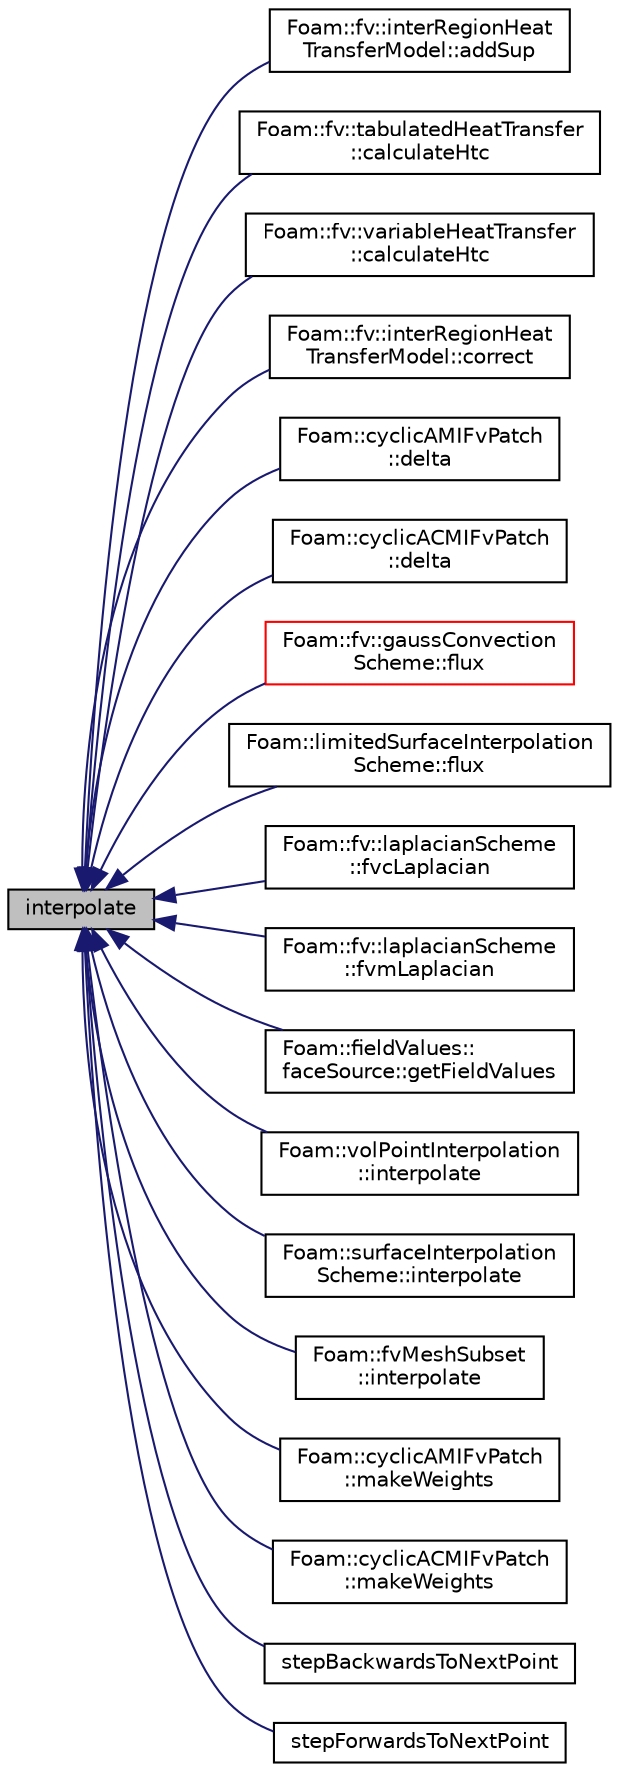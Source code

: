 digraph "interpolate"
{
  bgcolor="transparent";
  edge [fontname="Helvetica",fontsize="10",labelfontname="Helvetica",labelfontsize="10"];
  node [fontname="Helvetica",fontsize="10",shape=record];
  rankdir="LR";
  Node1 [label="interpolate",height=0.2,width=0.4,color="black", fillcolor="grey75", style="filled", fontcolor="black"];
  Node1 -> Node2 [dir="back",color="midnightblue",fontsize="10",style="solid",fontname="Helvetica"];
  Node2 [label="Foam::fv::interRegionHeat\lTransferModel::addSup",height=0.2,width=0.4,color="black",URL="$a01154.html#a9c3a3fc9e70c143a42b667f4c9485ec3",tooltip="Source term to energy equation. "];
  Node1 -> Node3 [dir="back",color="midnightblue",fontsize="10",style="solid",fontname="Helvetica"];
  Node3 [label="Foam::fv::tabulatedHeatTransfer\l::calculateHtc",height=0.2,width=0.4,color="black",URL="$a02544.html#ad1e0eb55111b46476f96087eb6869bf6",tooltip="Calculate the heat transfer coefficient. "];
  Node1 -> Node4 [dir="back",color="midnightblue",fontsize="10",style="solid",fontname="Helvetica"];
  Node4 [label="Foam::fv::variableHeatTransfer\l::calculateHtc",height=0.2,width=0.4,color="black",URL="$a02773.html#ad1e0eb55111b46476f96087eb6869bf6",tooltip="Calculate the heat transfer coefficient. "];
  Node1 -> Node5 [dir="back",color="midnightblue",fontsize="10",style="solid",fontname="Helvetica"];
  Node5 [label="Foam::fv::interRegionHeat\lTransferModel::correct",height=0.2,width=0.4,color="black",URL="$a01154.html#a3ae44b28050c3aa494c1d8e18cf618c1",tooltip="Correct to calculate the inter-region heat transfer coefficient. "];
  Node1 -> Node6 [dir="back",color="midnightblue",fontsize="10",style="solid",fontname="Helvetica"];
  Node6 [label="Foam::cyclicAMIFvPatch\l::delta",height=0.2,width=0.4,color="black",URL="$a00459.html#a7a789bc5f9f58b359455dee1b4f85950",tooltip="Return delta (P to N) vectors across coupled patch. "];
  Node1 -> Node7 [dir="back",color="midnightblue",fontsize="10",style="solid",fontname="Helvetica"];
  Node7 [label="Foam::cyclicACMIFvPatch\l::delta",height=0.2,width=0.4,color="black",URL="$a00449.html#a7a789bc5f9f58b359455dee1b4f85950",tooltip="Return delta (P to N) vectors across coupled patch. "];
  Node1 -> Node8 [dir="back",color="midnightblue",fontsize="10",style="solid",fontname="Helvetica"];
  Node8 [label="Foam::fv::gaussConvection\lScheme::flux",height=0.2,width=0.4,color="red",URL="$a00895.html#aa7c4ce4a2accb693290511e81b0427ac"];
  Node1 -> Node9 [dir="back",color="midnightblue",fontsize="10",style="solid",fontname="Helvetica"];
  Node9 [label="Foam::limitedSurfaceInterpolation\lScheme::flux",height=0.2,width=0.4,color="black",URL="$a01314.html#a6c43889163f0eea8524a137be65fe15c",tooltip="Return the interpolation weighting factors. "];
  Node1 -> Node10 [dir="back",color="midnightblue",fontsize="10",style="solid",fontname="Helvetica"];
  Node10 [label="Foam::fv::laplacianScheme\l::fvcLaplacian",height=0.2,width=0.4,color="black",URL="$a01263.html#a5a348fa98d9eae55871011a23f0ee52e"];
  Node1 -> Node11 [dir="back",color="midnightblue",fontsize="10",style="solid",fontname="Helvetica"];
  Node11 [label="Foam::fv::laplacianScheme\l::fvmLaplacian",height=0.2,width=0.4,color="black",URL="$a01263.html#ade4167518e814a6819b2921b4f336955"];
  Node1 -> Node12 [dir="back",color="midnightblue",fontsize="10",style="solid",fontname="Helvetica"];
  Node12 [label="Foam::fieldValues::\lfaceSource::getFieldValues",height=0.2,width=0.4,color="black",URL="$a00729.html#a439e3c8a83d96c8c179e39c21f0be0b7"];
  Node1 -> Node13 [dir="back",color="midnightblue",fontsize="10",style="solid",fontname="Helvetica"];
  Node13 [label="Foam::volPointInterpolation\l::interpolate",height=0.2,width=0.4,color="black",URL="$a02795.html#af84ba6808010fb5a4143326e0f90b91f",tooltip="Interpolate tmp<volField> using inverse distance weighting. "];
  Node1 -> Node14 [dir="back",color="midnightblue",fontsize="10",style="solid",fontname="Helvetica"];
  Node14 [label="Foam::surfaceInterpolation\lScheme::interpolate",height=0.2,width=0.4,color="black",URL="$a02471.html#a06a2c8a36db6b19f3e5f5c2ac50f4264",tooltip="Return the face-interpolate of the given cell field. "];
  Node1 -> Node15 [dir="back",color="midnightblue",fontsize="10",style="solid",fontname="Helvetica"];
  Node15 [label="Foam::fvMeshSubset\l::interpolate",height=0.2,width=0.4,color="black",URL="$a00873.html#a7f0d8ba2b6a4c4c47fd025904753a3fc"];
  Node1 -> Node16 [dir="back",color="midnightblue",fontsize="10",style="solid",fontname="Helvetica"];
  Node16 [label="Foam::cyclicAMIFvPatch\l::makeWeights",height=0.2,width=0.4,color="black",URL="$a00459.html#a6e8461e70d8bb85a22df5d8266daaa55",tooltip="Make patch weighting factors. "];
  Node1 -> Node17 [dir="back",color="midnightblue",fontsize="10",style="solid",fontname="Helvetica"];
  Node17 [label="Foam::cyclicACMIFvPatch\l::makeWeights",height=0.2,width=0.4,color="black",URL="$a00449.html#a6e8461e70d8bb85a22df5d8266daaa55",tooltip="Make patch weighting factors. "];
  Node1 -> Node18 [dir="back",color="midnightblue",fontsize="10",style="solid",fontname="Helvetica"];
  Node18 [label="stepBackwardsToNextPoint",height=0.2,width=0.4,color="black",URL="$a10675.html#a370957775203c2fb236711441d778273"];
  Node1 -> Node19 [dir="back",color="midnightblue",fontsize="10",style="solid",fontname="Helvetica"];
  Node19 [label="stepForwardsToNextPoint",height=0.2,width=0.4,color="black",URL="$a10675.html#af4d31a25cf140f175475f9115eba0c96"];
}
